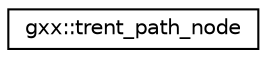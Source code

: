 digraph "Graphical Class Hierarchy"
{
  edge [fontname="Helvetica",fontsize="10",labelfontname="Helvetica",labelfontsize="10"];
  node [fontname="Helvetica",fontsize="10",shape=record];
  rankdir="LR";
  Node1 [label="gxx::trent_path_node",height=0.2,width=0.4,color="black", fillcolor="white", style="filled",URL="$structgxx_1_1trent__path__node.html"];
}
